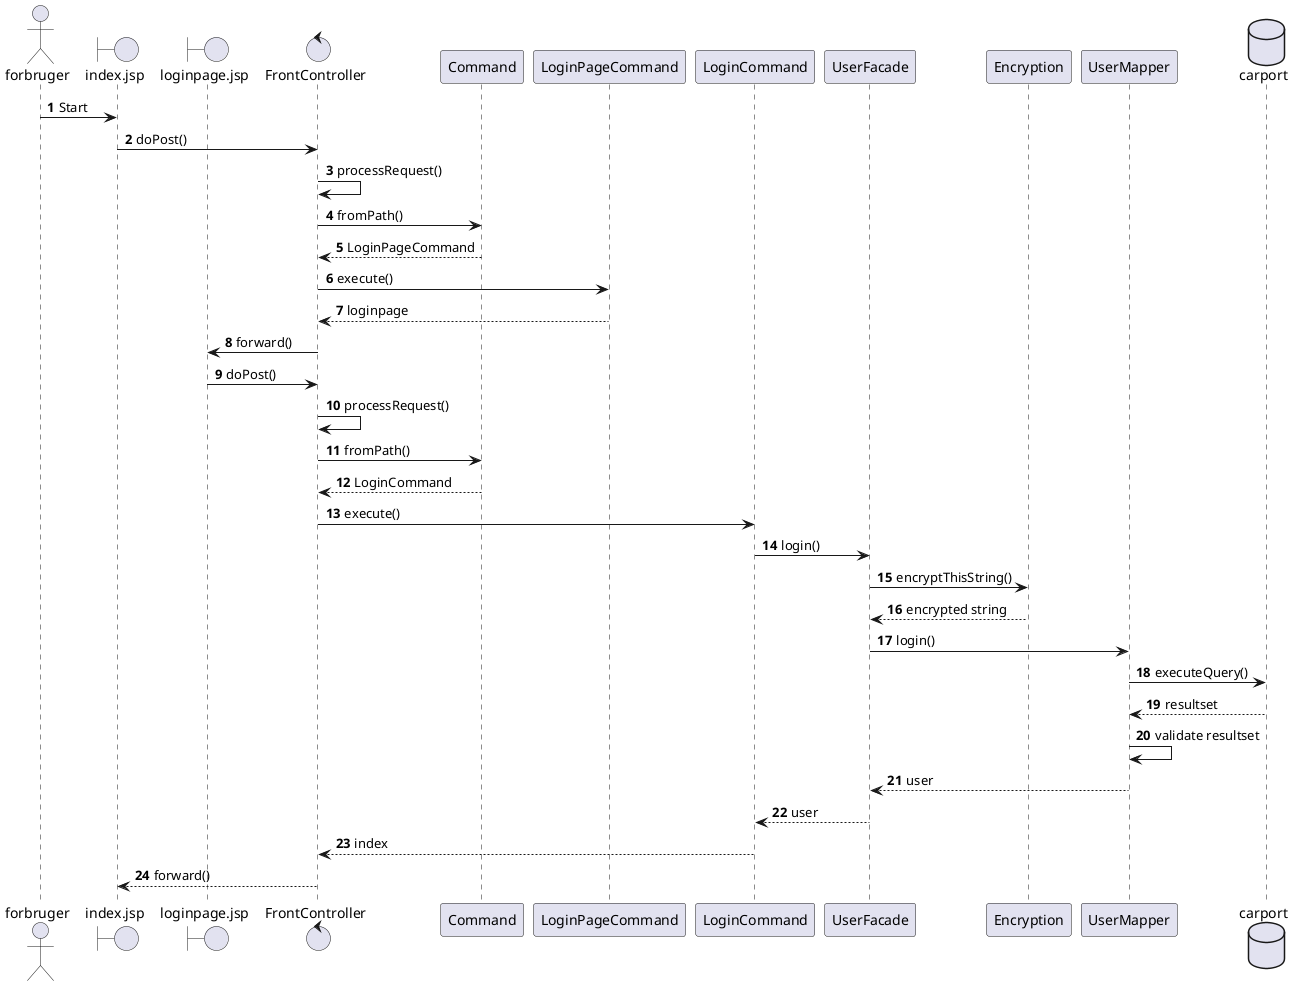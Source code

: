 @startuml
'https://plantuml.com/sequence-diagram

autonumber

actor forbruger
boundary index.jsp
boundary loginpage.jsp
control FrontController
participant Command
participant LoginPageCommand
participant LoginCommand
participant UserFacade
participant Encryption
participant UserMapper
database carport



forbruger -> index.jsp: Start
index.jsp -> FrontController: doPost()
FrontController -> FrontController: processRequest()
FrontController -> Command: fromPath()
Command --> FrontController: LoginPageCommand
FrontController -> LoginPageCommand: execute()
LoginPageCommand --> FrontController: loginpage
FrontController -> loginpage.jsp: forward()
loginpage.jsp -> FrontController: doPost()
FrontController -> FrontController: processRequest()
FrontController -> Command: fromPath()
Command --> FrontController: LoginCommand
FrontController -> LoginCommand: execute()
LoginCommand -> UserFacade: login()
UserFacade -> Encryption: encryptThisString()
Encryption --> UserFacade: encrypted string
UserFacade -> UserMapper: login()
UserMapper -> carport: executeQuery()
carport --> UserMapper: resultset
UserMapper -> UserMapper: validate resultset
UserMapper --> UserFacade: user
UserFacade --> LoginCommand: user
LoginCommand --> FrontController: index
FrontController --> index.jsp: forward()
@enduml